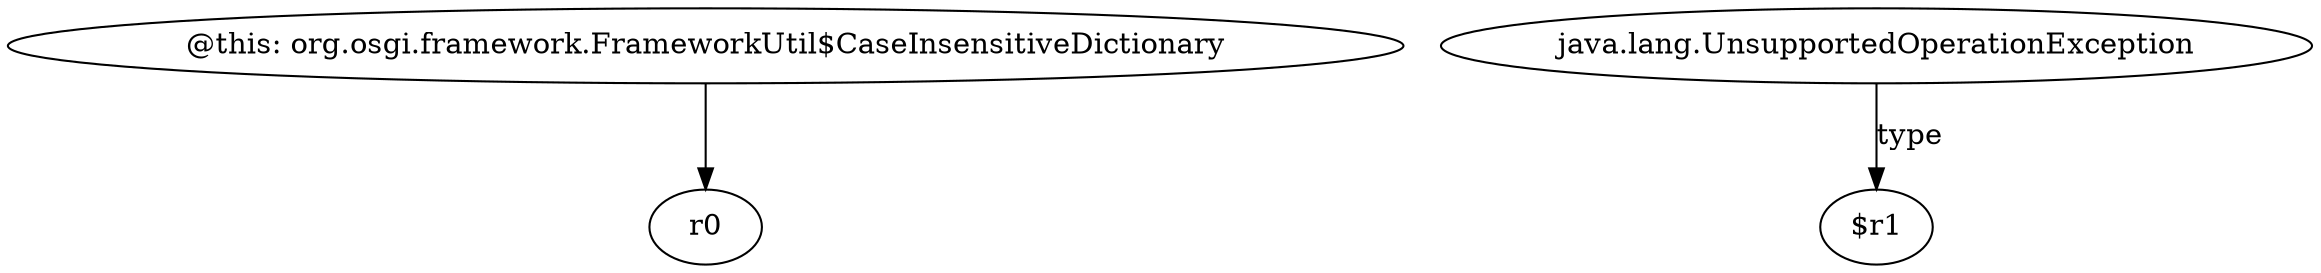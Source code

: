 digraph g {
0[label="@this: org.osgi.framework.FrameworkUtil$CaseInsensitiveDictionary"]
1[label="r0"]
0->1[label=""]
2[label="java.lang.UnsupportedOperationException"]
3[label="$r1"]
2->3[label="type"]
}